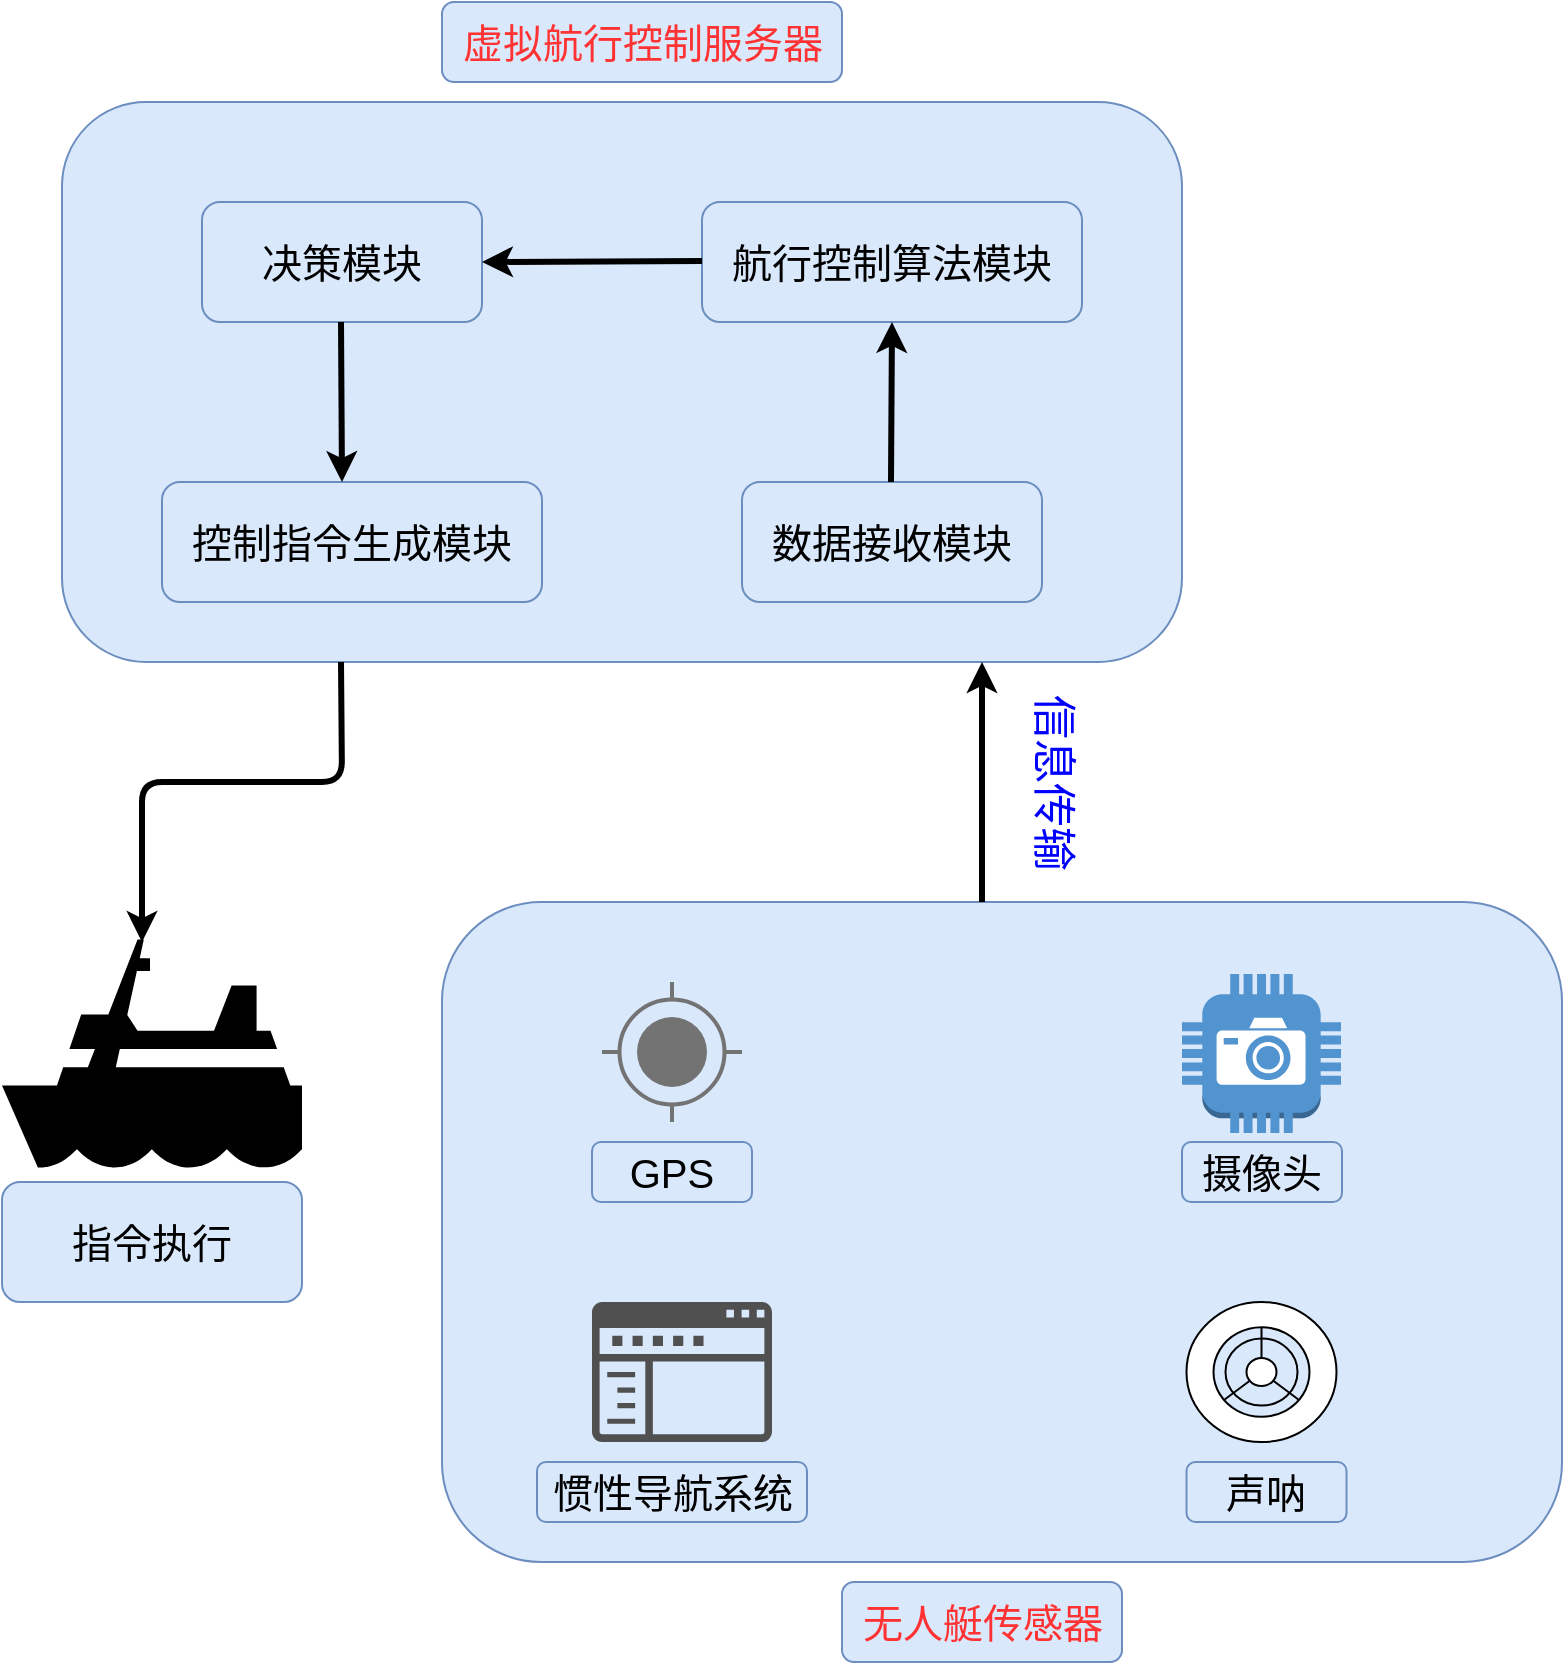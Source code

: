 <mxfile>
    <diagram id="I62i72dMjfkJ9LeJeDav" name="第 1 页">
        <mxGraphModel dx="1386" dy="784" grid="1" gridSize="10" guides="1" tooltips="1" connect="1" arrows="1" fold="1" page="1" pageScale="1" pageWidth="850" pageHeight="1100" math="0" shadow="0">
            <root>
                <mxCell id="0"/>
                <mxCell id="1" parent="0"/>
                <mxCell id="2" value="" style="rounded=1;whiteSpace=wrap;html=1;fillColor=#dae8fc;strokeColor=#6c8ebf;" vertex="1" parent="1">
                    <mxGeometry x="120" y="100" width="560" height="280" as="geometry"/>
                </mxCell>
                <mxCell id="3" value="&lt;font style=&quot;font-size: 20px;&quot;&gt;虚拟航行控制服务器&lt;/font&gt;" style="text;html=1;align=center;verticalAlign=middle;resizable=0;points=[];autosize=1;strokeColor=#6c8ebf;fillColor=#dae8fc;rounded=1;glass=0;shadow=0;labelBackgroundColor=none;labelBorderColor=none;fontColor=#FF3333;" vertex="1" parent="1">
                    <mxGeometry x="310" y="50" width="200" height="40" as="geometry"/>
                </mxCell>
                <mxCell id="4" value="数据接收模块" style="rounded=1;whiteSpace=wrap;html=1;shadow=0;glass=0;labelBackgroundColor=none;labelBorderColor=none;sketch=0;fontSize=20;fillColor=#dae8fc;strokeColor=#6c8ebf;" vertex="1" parent="1">
                    <mxGeometry x="460" y="290" width="150" height="60" as="geometry"/>
                </mxCell>
                <mxCell id="5" value="航行控制算法模块" style="rounded=1;whiteSpace=wrap;html=1;shadow=0;glass=0;labelBackgroundColor=none;labelBorderColor=none;sketch=0;fontSize=20;fillColor=#dae8fc;strokeColor=#6c8ebf;" vertex="1" parent="1">
                    <mxGeometry x="440" y="150" width="190" height="60" as="geometry"/>
                </mxCell>
                <mxCell id="6" value="决策模块" style="rounded=1;whiteSpace=wrap;html=1;shadow=0;glass=0;labelBackgroundColor=none;labelBorderColor=none;sketch=0;fontSize=20;fillColor=#dae8fc;strokeColor=#6c8ebf;" vertex="1" parent="1">
                    <mxGeometry x="190" y="150" width="140" height="60" as="geometry"/>
                </mxCell>
                <mxCell id="7" value="控制指令生成模块" style="rounded=1;whiteSpace=wrap;html=1;shadow=0;glass=0;labelBackgroundColor=none;labelBorderColor=none;sketch=0;fontSize=20;fillColor=#dae8fc;strokeColor=#6c8ebf;" vertex="1" parent="1">
                    <mxGeometry x="170" y="290" width="190" height="60" as="geometry"/>
                </mxCell>
                <mxCell id="9" value="" style="rounded=1;whiteSpace=wrap;html=1;fillColor=#dae8fc;strokeColor=#6c8ebf;" vertex="1" parent="1">
                    <mxGeometry x="310" y="500" width="560" height="330" as="geometry"/>
                </mxCell>
                <mxCell id="10" value="&lt;font style=&quot;font-size: 20px;&quot;&gt;无人艇传感器&lt;/font&gt;" style="text;html=1;align=center;verticalAlign=middle;resizable=0;points=[];autosize=1;strokeColor=#6c8ebf;fillColor=#dae8fc;rounded=1;glass=0;shadow=0;labelBackgroundColor=none;labelBorderColor=none;fontColor=#FF3333;" vertex="1" parent="1">
                    <mxGeometry x="510" y="840" width="140" height="40" as="geometry"/>
                </mxCell>
                <mxCell id="13" value="" style="dashed=0;aspect=fixed;verticalLabelPosition=bottom;verticalAlign=top;align=center;shape=mxgraph.gmdl.gps;strokeColor=#737373;fillColor=#737373;shadow=0;strokeWidth=2;sketch=0;rounded=1;glass=0;labelBackgroundColor=none;labelBorderColor=none;fontSize=20;fontColor=#FF3333;" vertex="1" parent="1">
                    <mxGeometry x="390" y="540" width="70" height="70" as="geometry"/>
                </mxCell>
                <mxCell id="14" value="GPS" style="rounded=1;whiteSpace=wrap;html=1;shadow=0;glass=0;labelBackgroundColor=none;labelBorderColor=none;sketch=0;fontSize=20;fillColor=#dae8fc;strokeColor=#6c8ebf;" vertex="1" parent="1">
                    <mxGeometry x="385" y="620" width="80" height="30" as="geometry"/>
                </mxCell>
                <mxCell id="15" value="" style="outlineConnect=0;dashed=0;verticalLabelPosition=bottom;verticalAlign=top;align=center;html=1;shape=mxgraph.aws3.camera;fillColor=#5294CF;gradientColor=none;rounded=1;shadow=0;glass=0;labelBackgroundColor=none;labelBorderColor=none;sketch=0;fontSize=20;fontColor=#FF3333;" vertex="1" parent="1">
                    <mxGeometry x="680" y="536" width="79.5" height="79.5" as="geometry"/>
                </mxCell>
                <mxCell id="16" value="摄像头" style="rounded=1;whiteSpace=wrap;html=1;shadow=0;glass=0;labelBackgroundColor=none;labelBorderColor=none;sketch=0;fontSize=20;fillColor=#dae8fc;strokeColor=#6c8ebf;" vertex="1" parent="1">
                    <mxGeometry x="680" y="620" width="80" height="30" as="geometry"/>
                </mxCell>
                <mxCell id="17" value="" style="sketch=0;pointerEvents=1;shadow=0;dashed=0;html=1;strokeColor=none;fillColor=#505050;labelPosition=center;verticalLabelPosition=bottom;verticalAlign=top;outlineConnect=0;align=center;shape=mxgraph.office.concepts.navigation;rounded=1;glass=0;labelBackgroundColor=none;labelBorderColor=none;fontSize=20;fontColor=#FF3333;" vertex="1" parent="1">
                    <mxGeometry x="385" y="700" width="90" height="70" as="geometry"/>
                </mxCell>
                <mxCell id="18" value="惯性导航系统" style="rounded=1;whiteSpace=wrap;html=1;shadow=0;glass=0;labelBackgroundColor=none;labelBorderColor=none;sketch=0;fontSize=20;fillColor=#dae8fc;strokeColor=#6c8ebf;" vertex="1" parent="1">
                    <mxGeometry x="357.5" y="780" width="135" height="30" as="geometry"/>
                </mxCell>
                <mxCell id="20" value="" style="verticalLabelPosition=bottom;html=1;verticalAlign=top;align=center;shape=mxgraph.floorplan.floor_lamp;rounded=1;shadow=0;glass=0;labelBackgroundColor=none;labelBorderColor=none;sketch=0;fontSize=20;fontColor=#FF3333;fillColor=default;" vertex="1" parent="1">
                    <mxGeometry x="682.25" y="700" width="75" height="70" as="geometry"/>
                </mxCell>
                <mxCell id="21" value="声呐" style="rounded=1;whiteSpace=wrap;html=1;shadow=0;glass=0;labelBackgroundColor=none;labelBorderColor=none;sketch=0;fontSize=20;fillColor=#dae8fc;strokeColor=#6c8ebf;" vertex="1" parent="1">
                    <mxGeometry x="682.25" y="780" width="80" height="30" as="geometry"/>
                </mxCell>
                <mxCell id="22" value="" style="shape=mxgraph.signs.transportation.ship_1;html=1;pointerEvents=1;fillColor=#000000;strokeColor=none;verticalLabelPosition=bottom;verticalAlign=top;align=center;rounded=1;shadow=0;glass=0;labelBackgroundColor=none;labelBorderColor=none;sketch=0;fontSize=20;fontColor=#FF3333;" vertex="1" parent="1">
                    <mxGeometry x="90" y="518.75" width="150" height="114" as="geometry"/>
                </mxCell>
                <mxCell id="23" value="指令执行" style="rounded=1;whiteSpace=wrap;html=1;shadow=0;glass=0;labelBackgroundColor=none;labelBorderColor=none;sketch=0;fontSize=20;fillColor=#dae8fc;strokeColor=#6c8ebf;" vertex="1" parent="1">
                    <mxGeometry x="90" y="640" width="150" height="60" as="geometry"/>
                </mxCell>
                <mxCell id="25" value="" style="endArrow=classic;html=1;fontSize=20;fontColor=#FF3333;strokeWidth=3;" edge="1" parent="1">
                    <mxGeometry width="50" height="50" relative="1" as="geometry">
                        <mxPoint x="580" y="500" as="sourcePoint"/>
                        <mxPoint x="580" y="380" as="targetPoint"/>
                    </mxGeometry>
                </mxCell>
                <mxCell id="27" value="&lt;font color=&quot;#0000ff&quot; style=&quot;font-size: 22px;&quot;&gt;信息传输&lt;br&gt;&lt;/font&gt;" style="text;html=1;align=center;verticalAlign=middle;resizable=0;points=[];autosize=1;strokeColor=none;fillColor=none;rotation=90;" vertex="1" parent="1">
                    <mxGeometry x="560" y="420" width="110" height="40" as="geometry"/>
                </mxCell>
                <mxCell id="28" value="" style="endArrow=classic;html=1;fontSize=20;fontColor=#FF3333;strokeWidth=3;" edge="1" parent="1">
                    <mxGeometry width="50" height="50" relative="1" as="geometry">
                        <mxPoint x="534.5" y="290" as="sourcePoint"/>
                        <mxPoint x="535" y="210" as="targetPoint"/>
                    </mxGeometry>
                </mxCell>
                <mxCell id="30" value="" style="endArrow=classic;html=1;fontSize=20;fontColor=#FF3333;strokeWidth=3;" edge="1" parent="1">
                    <mxGeometry width="50" height="50" relative="1" as="geometry">
                        <mxPoint x="440" y="179.5" as="sourcePoint"/>
                        <mxPoint x="330" y="180" as="targetPoint"/>
                    </mxGeometry>
                </mxCell>
                <mxCell id="31" value="" style="endArrow=classic;html=1;fontSize=20;fontColor=#FF3333;strokeWidth=3;" edge="1" parent="1">
                    <mxGeometry width="50" height="50" relative="1" as="geometry">
                        <mxPoint x="259.5" y="210" as="sourcePoint"/>
                        <mxPoint x="260" y="290" as="targetPoint"/>
                    </mxGeometry>
                </mxCell>
                <mxCell id="32" value="" style="endArrow=classic;html=1;fontSize=20;fontColor=#FF3333;strokeWidth=3;" edge="1" parent="1">
                    <mxGeometry width="50" height="50" relative="1" as="geometry">
                        <mxPoint x="259.5" y="380" as="sourcePoint"/>
                        <mxPoint x="160" y="520" as="targetPoint"/>
                        <Array as="points">
                            <mxPoint x="260" y="440"/>
                            <mxPoint x="160" y="440"/>
                        </Array>
                    </mxGeometry>
                </mxCell>
            </root>
        </mxGraphModel>
    </diagram>
</mxfile>